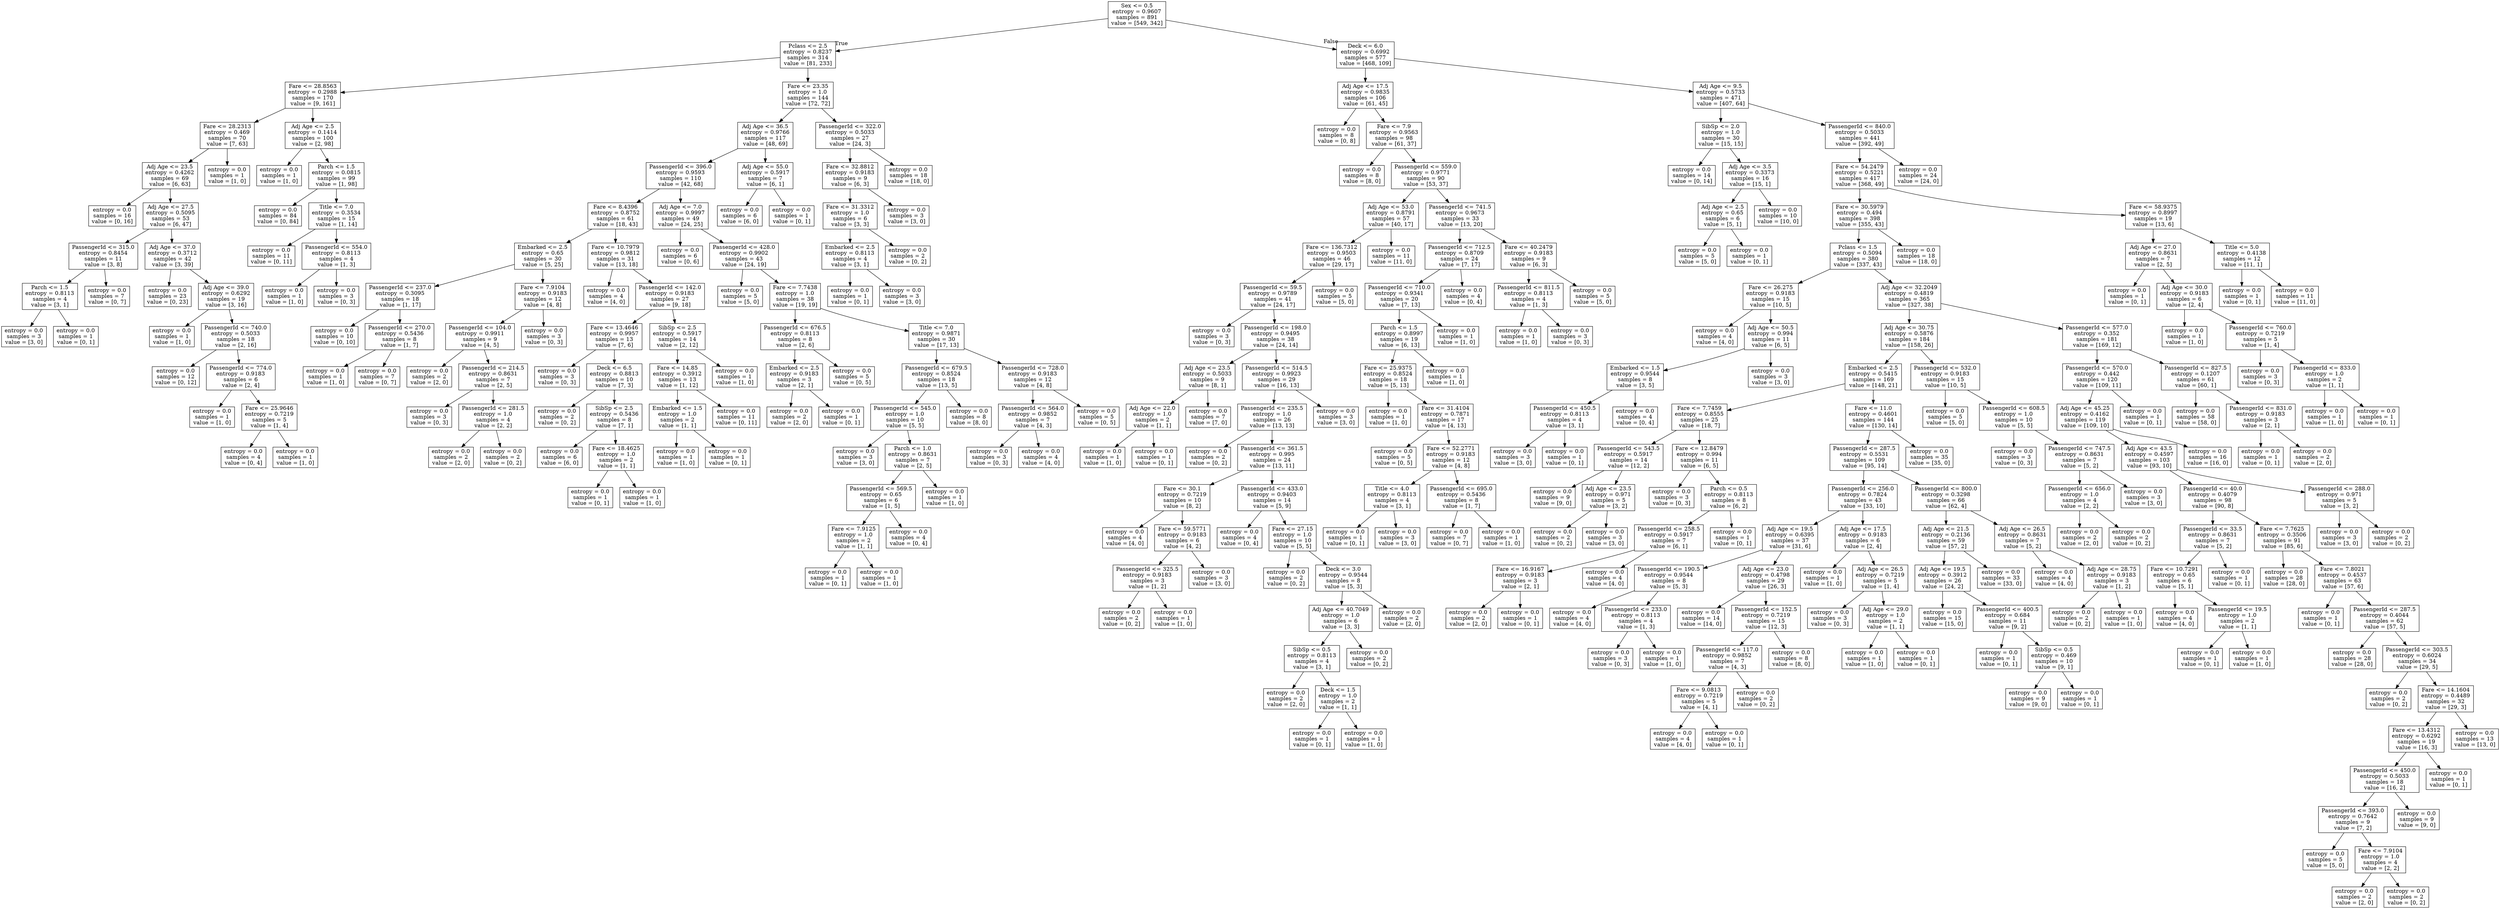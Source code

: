 digraph Tree {
node [shape=box] ;
0 [label="Sex <= 0.5\nentropy = 0.9607\nsamples = 891\nvalue = [549, 342]"] ;
1 [label="Pclass <= 2.5\nentropy = 0.8237\nsamples = 314\nvalue = [81, 233]"] ;
0 -> 1 [labeldistance=2.5, labelangle=45, headlabel="True"] ;
2 [label="Fare <= 28.8563\nentropy = 0.2988\nsamples = 170\nvalue = [9, 161]"] ;
1 -> 2 ;
3 [label="Fare <= 28.2313\nentropy = 0.469\nsamples = 70\nvalue = [7, 63]"] ;
2 -> 3 ;
4 [label="Adj Age <= 23.5\nentropy = 0.4262\nsamples = 69\nvalue = [6, 63]"] ;
3 -> 4 ;
5 [label="entropy = 0.0\nsamples = 16\nvalue = [0, 16]"] ;
4 -> 5 ;
6 [label="Adj Age <= 27.5\nentropy = 0.5095\nsamples = 53\nvalue = [6, 47]"] ;
4 -> 6 ;
7 [label="PassengerId <= 315.0\nentropy = 0.8454\nsamples = 11\nvalue = [3, 8]"] ;
6 -> 7 ;
8 [label="Parch <= 1.5\nentropy = 0.8113\nsamples = 4\nvalue = [3, 1]"] ;
7 -> 8 ;
9 [label="entropy = 0.0\nsamples = 3\nvalue = [3, 0]"] ;
8 -> 9 ;
10 [label="entropy = 0.0\nsamples = 1\nvalue = [0, 1]"] ;
8 -> 10 ;
11 [label="entropy = 0.0\nsamples = 7\nvalue = [0, 7]"] ;
7 -> 11 ;
12 [label="Adj Age <= 37.0\nentropy = 0.3712\nsamples = 42\nvalue = [3, 39]"] ;
6 -> 12 ;
13 [label="entropy = 0.0\nsamples = 23\nvalue = [0, 23]"] ;
12 -> 13 ;
14 [label="Adj Age <= 39.0\nentropy = 0.6292\nsamples = 19\nvalue = [3, 16]"] ;
12 -> 14 ;
15 [label="entropy = 0.0\nsamples = 1\nvalue = [1, 0]"] ;
14 -> 15 ;
16 [label="PassengerId <= 740.0\nentropy = 0.5033\nsamples = 18\nvalue = [2, 16]"] ;
14 -> 16 ;
17 [label="entropy = 0.0\nsamples = 12\nvalue = [0, 12]"] ;
16 -> 17 ;
18 [label="PassengerId <= 774.0\nentropy = 0.9183\nsamples = 6\nvalue = [2, 4]"] ;
16 -> 18 ;
19 [label="entropy = 0.0\nsamples = 1\nvalue = [1, 0]"] ;
18 -> 19 ;
20 [label="Fare <= 25.9646\nentropy = 0.7219\nsamples = 5\nvalue = [1, 4]"] ;
18 -> 20 ;
21 [label="entropy = 0.0\nsamples = 4\nvalue = [0, 4]"] ;
20 -> 21 ;
22 [label="entropy = 0.0\nsamples = 1\nvalue = [1, 0]"] ;
20 -> 22 ;
23 [label="entropy = 0.0\nsamples = 1\nvalue = [1, 0]"] ;
3 -> 23 ;
24 [label="Adj Age <= 2.5\nentropy = 0.1414\nsamples = 100\nvalue = [2, 98]"] ;
2 -> 24 ;
25 [label="entropy = 0.0\nsamples = 1\nvalue = [1, 0]"] ;
24 -> 25 ;
26 [label="Parch <= 1.5\nentropy = 0.0815\nsamples = 99\nvalue = [1, 98]"] ;
24 -> 26 ;
27 [label="entropy = 0.0\nsamples = 84\nvalue = [0, 84]"] ;
26 -> 27 ;
28 [label="Title <= 7.0\nentropy = 0.3534\nsamples = 15\nvalue = [1, 14]"] ;
26 -> 28 ;
29 [label="entropy = 0.0\nsamples = 11\nvalue = [0, 11]"] ;
28 -> 29 ;
30 [label="PassengerId <= 554.0\nentropy = 0.8113\nsamples = 4\nvalue = [1, 3]"] ;
28 -> 30 ;
31 [label="entropy = 0.0\nsamples = 1\nvalue = [1, 0]"] ;
30 -> 31 ;
32 [label="entropy = 0.0\nsamples = 3\nvalue = [0, 3]"] ;
30 -> 32 ;
33 [label="Fare <= 23.35\nentropy = 1.0\nsamples = 144\nvalue = [72, 72]"] ;
1 -> 33 ;
34 [label="Adj Age <= 36.5\nentropy = 0.9766\nsamples = 117\nvalue = [48, 69]"] ;
33 -> 34 ;
35 [label="PassengerId <= 396.0\nentropy = 0.9593\nsamples = 110\nvalue = [42, 68]"] ;
34 -> 35 ;
36 [label="Fare <= 8.4396\nentropy = 0.8752\nsamples = 61\nvalue = [18, 43]"] ;
35 -> 36 ;
37 [label="Embarked <= 2.5\nentropy = 0.65\nsamples = 30\nvalue = [5, 25]"] ;
36 -> 37 ;
38 [label="PassengerId <= 237.0\nentropy = 0.3095\nsamples = 18\nvalue = [1, 17]"] ;
37 -> 38 ;
39 [label="entropy = 0.0\nsamples = 10\nvalue = [0, 10]"] ;
38 -> 39 ;
40 [label="PassengerId <= 270.0\nentropy = 0.5436\nsamples = 8\nvalue = [1, 7]"] ;
38 -> 40 ;
41 [label="entropy = 0.0\nsamples = 1\nvalue = [1, 0]"] ;
40 -> 41 ;
42 [label="entropy = 0.0\nsamples = 7\nvalue = [0, 7]"] ;
40 -> 42 ;
43 [label="Fare <= 7.9104\nentropy = 0.9183\nsamples = 12\nvalue = [4, 8]"] ;
37 -> 43 ;
44 [label="PassengerId <= 104.0\nentropy = 0.9911\nsamples = 9\nvalue = [4, 5]"] ;
43 -> 44 ;
45 [label="entropy = 0.0\nsamples = 2\nvalue = [2, 0]"] ;
44 -> 45 ;
46 [label="PassengerId <= 214.5\nentropy = 0.8631\nsamples = 7\nvalue = [2, 5]"] ;
44 -> 46 ;
47 [label="entropy = 0.0\nsamples = 3\nvalue = [0, 3]"] ;
46 -> 47 ;
48 [label="PassengerId <= 281.5\nentropy = 1.0\nsamples = 4\nvalue = [2, 2]"] ;
46 -> 48 ;
49 [label="entropy = 0.0\nsamples = 2\nvalue = [2, 0]"] ;
48 -> 49 ;
50 [label="entropy = 0.0\nsamples = 2\nvalue = [0, 2]"] ;
48 -> 50 ;
51 [label="entropy = 0.0\nsamples = 3\nvalue = [0, 3]"] ;
43 -> 51 ;
52 [label="Fare <= 10.7979\nentropy = 0.9812\nsamples = 31\nvalue = [13, 18]"] ;
36 -> 52 ;
53 [label="entropy = 0.0\nsamples = 4\nvalue = [4, 0]"] ;
52 -> 53 ;
54 [label="PassengerId <= 142.0\nentropy = 0.9183\nsamples = 27\nvalue = [9, 18]"] ;
52 -> 54 ;
55 [label="Fare <= 13.4646\nentropy = 0.9957\nsamples = 13\nvalue = [7, 6]"] ;
54 -> 55 ;
56 [label="entropy = 0.0\nsamples = 3\nvalue = [0, 3]"] ;
55 -> 56 ;
57 [label="Deck <= 6.5\nentropy = 0.8813\nsamples = 10\nvalue = [7, 3]"] ;
55 -> 57 ;
58 [label="entropy = 0.0\nsamples = 2\nvalue = [0, 2]"] ;
57 -> 58 ;
59 [label="SibSp <= 2.5\nentropy = 0.5436\nsamples = 8\nvalue = [7, 1]"] ;
57 -> 59 ;
60 [label="entropy = 0.0\nsamples = 6\nvalue = [6, 0]"] ;
59 -> 60 ;
61 [label="Fare <= 18.4625\nentropy = 1.0\nsamples = 2\nvalue = [1, 1]"] ;
59 -> 61 ;
62 [label="entropy = 0.0\nsamples = 1\nvalue = [0, 1]"] ;
61 -> 62 ;
63 [label="entropy = 0.0\nsamples = 1\nvalue = [1, 0]"] ;
61 -> 63 ;
64 [label="SibSp <= 2.5\nentropy = 0.5917\nsamples = 14\nvalue = [2, 12]"] ;
54 -> 64 ;
65 [label="Fare <= 14.85\nentropy = 0.3912\nsamples = 13\nvalue = [1, 12]"] ;
64 -> 65 ;
66 [label="Embarked <= 1.5\nentropy = 1.0\nsamples = 2\nvalue = [1, 1]"] ;
65 -> 66 ;
67 [label="entropy = 0.0\nsamples = 1\nvalue = [1, 0]"] ;
66 -> 67 ;
68 [label="entropy = 0.0\nsamples = 1\nvalue = [0, 1]"] ;
66 -> 68 ;
69 [label="entropy = 0.0\nsamples = 11\nvalue = [0, 11]"] ;
65 -> 69 ;
70 [label="entropy = 0.0\nsamples = 1\nvalue = [1, 0]"] ;
64 -> 70 ;
71 [label="Adj Age <= 7.0\nentropy = 0.9997\nsamples = 49\nvalue = [24, 25]"] ;
35 -> 71 ;
72 [label="entropy = 0.0\nsamples = 6\nvalue = [0, 6]"] ;
71 -> 72 ;
73 [label="PassengerId <= 428.0\nentropy = 0.9902\nsamples = 43\nvalue = [24, 19]"] ;
71 -> 73 ;
74 [label="entropy = 0.0\nsamples = 5\nvalue = [5, 0]"] ;
73 -> 74 ;
75 [label="Fare <= 7.7438\nentropy = 1.0\nsamples = 38\nvalue = [19, 19]"] ;
73 -> 75 ;
76 [label="PassengerId <= 676.5\nentropy = 0.8113\nsamples = 8\nvalue = [2, 6]"] ;
75 -> 76 ;
77 [label="Embarked <= 2.5\nentropy = 0.9183\nsamples = 3\nvalue = [2, 1]"] ;
76 -> 77 ;
78 [label="entropy = 0.0\nsamples = 2\nvalue = [2, 0]"] ;
77 -> 78 ;
79 [label="entropy = 0.0\nsamples = 1\nvalue = [0, 1]"] ;
77 -> 79 ;
80 [label="entropy = 0.0\nsamples = 5\nvalue = [0, 5]"] ;
76 -> 80 ;
81 [label="Title <= 7.0\nentropy = 0.9871\nsamples = 30\nvalue = [17, 13]"] ;
75 -> 81 ;
82 [label="PassengerId <= 679.5\nentropy = 0.8524\nsamples = 18\nvalue = [13, 5]"] ;
81 -> 82 ;
83 [label="PassengerId <= 545.0\nentropy = 1.0\nsamples = 10\nvalue = [5, 5]"] ;
82 -> 83 ;
84 [label="entropy = 0.0\nsamples = 3\nvalue = [3, 0]"] ;
83 -> 84 ;
85 [label="Parch <= 1.0\nentropy = 0.8631\nsamples = 7\nvalue = [2, 5]"] ;
83 -> 85 ;
86 [label="PassengerId <= 569.5\nentropy = 0.65\nsamples = 6\nvalue = [1, 5]"] ;
85 -> 86 ;
87 [label="Fare <= 7.9125\nentropy = 1.0\nsamples = 2\nvalue = [1, 1]"] ;
86 -> 87 ;
88 [label="entropy = 0.0\nsamples = 1\nvalue = [0, 1]"] ;
87 -> 88 ;
89 [label="entropy = 0.0\nsamples = 1\nvalue = [1, 0]"] ;
87 -> 89 ;
90 [label="entropy = 0.0\nsamples = 4\nvalue = [0, 4]"] ;
86 -> 90 ;
91 [label="entropy = 0.0\nsamples = 1\nvalue = [1, 0]"] ;
85 -> 91 ;
92 [label="entropy = 0.0\nsamples = 8\nvalue = [8, 0]"] ;
82 -> 92 ;
93 [label="PassengerId <= 728.0\nentropy = 0.9183\nsamples = 12\nvalue = [4, 8]"] ;
81 -> 93 ;
94 [label="PassengerId <= 564.0\nentropy = 0.9852\nsamples = 7\nvalue = [4, 3]"] ;
93 -> 94 ;
95 [label="entropy = 0.0\nsamples = 3\nvalue = [0, 3]"] ;
94 -> 95 ;
96 [label="entropy = 0.0\nsamples = 4\nvalue = [4, 0]"] ;
94 -> 96 ;
97 [label="entropy = 0.0\nsamples = 5\nvalue = [0, 5]"] ;
93 -> 97 ;
98 [label="Adj Age <= 55.0\nentropy = 0.5917\nsamples = 7\nvalue = [6, 1]"] ;
34 -> 98 ;
99 [label="entropy = 0.0\nsamples = 6\nvalue = [6, 0]"] ;
98 -> 99 ;
100 [label="entropy = 0.0\nsamples = 1\nvalue = [0, 1]"] ;
98 -> 100 ;
101 [label="PassengerId <= 322.0\nentropy = 0.5033\nsamples = 27\nvalue = [24, 3]"] ;
33 -> 101 ;
102 [label="Fare <= 32.8812\nentropy = 0.9183\nsamples = 9\nvalue = [6, 3]"] ;
101 -> 102 ;
103 [label="Fare <= 31.3312\nentropy = 1.0\nsamples = 6\nvalue = [3, 3]"] ;
102 -> 103 ;
104 [label="Embarked <= 2.5\nentropy = 0.8113\nsamples = 4\nvalue = [3, 1]"] ;
103 -> 104 ;
105 [label="entropy = 0.0\nsamples = 1\nvalue = [0, 1]"] ;
104 -> 105 ;
106 [label="entropy = 0.0\nsamples = 3\nvalue = [3, 0]"] ;
104 -> 106 ;
107 [label="entropy = 0.0\nsamples = 2\nvalue = [0, 2]"] ;
103 -> 107 ;
108 [label="entropy = 0.0\nsamples = 3\nvalue = [3, 0]"] ;
102 -> 108 ;
109 [label="entropy = 0.0\nsamples = 18\nvalue = [18, 0]"] ;
101 -> 109 ;
110 [label="Deck <= 6.0\nentropy = 0.6992\nsamples = 577\nvalue = [468, 109]"] ;
0 -> 110 [labeldistance=2.5, labelangle=-45, headlabel="False"] ;
111 [label="Adj Age <= 17.5\nentropy = 0.9835\nsamples = 106\nvalue = [61, 45]"] ;
110 -> 111 ;
112 [label="entropy = 0.0\nsamples = 8\nvalue = [0, 8]"] ;
111 -> 112 ;
113 [label="Fare <= 7.9\nentropy = 0.9563\nsamples = 98\nvalue = [61, 37]"] ;
111 -> 113 ;
114 [label="entropy = 0.0\nsamples = 8\nvalue = [8, 0]"] ;
113 -> 114 ;
115 [label="PassengerId <= 559.0\nentropy = 0.9771\nsamples = 90\nvalue = [53, 37]"] ;
113 -> 115 ;
116 [label="Adj Age <= 53.0\nentropy = 0.8791\nsamples = 57\nvalue = [40, 17]"] ;
115 -> 116 ;
117 [label="Fare <= 136.7312\nentropy = 0.9503\nsamples = 46\nvalue = [29, 17]"] ;
116 -> 117 ;
118 [label="PassengerId <= 59.5\nentropy = 0.9789\nsamples = 41\nvalue = [24, 17]"] ;
117 -> 118 ;
119 [label="entropy = 0.0\nsamples = 3\nvalue = [0, 3]"] ;
118 -> 119 ;
120 [label="PassengerId <= 198.0\nentropy = 0.9495\nsamples = 38\nvalue = [24, 14]"] ;
118 -> 120 ;
121 [label="Adj Age <= 23.5\nentropy = 0.5033\nsamples = 9\nvalue = [8, 1]"] ;
120 -> 121 ;
122 [label="Adj Age <= 22.0\nentropy = 1.0\nsamples = 2\nvalue = [1, 1]"] ;
121 -> 122 ;
123 [label="entropy = 0.0\nsamples = 1\nvalue = [1, 0]"] ;
122 -> 123 ;
124 [label="entropy = 0.0\nsamples = 1\nvalue = [0, 1]"] ;
122 -> 124 ;
125 [label="entropy = 0.0\nsamples = 7\nvalue = [7, 0]"] ;
121 -> 125 ;
126 [label="PassengerId <= 514.5\nentropy = 0.9923\nsamples = 29\nvalue = [16, 13]"] ;
120 -> 126 ;
127 [label="PassengerId <= 235.5\nentropy = 1.0\nsamples = 26\nvalue = [13, 13]"] ;
126 -> 127 ;
128 [label="entropy = 0.0\nsamples = 2\nvalue = [0, 2]"] ;
127 -> 128 ;
129 [label="PassengerId <= 361.5\nentropy = 0.995\nsamples = 24\nvalue = [13, 11]"] ;
127 -> 129 ;
130 [label="Fare <= 30.1\nentropy = 0.7219\nsamples = 10\nvalue = [8, 2]"] ;
129 -> 130 ;
131 [label="entropy = 0.0\nsamples = 4\nvalue = [4, 0]"] ;
130 -> 131 ;
132 [label="Fare <= 59.5771\nentropy = 0.9183\nsamples = 6\nvalue = [4, 2]"] ;
130 -> 132 ;
133 [label="PassengerId <= 325.5\nentropy = 0.9183\nsamples = 3\nvalue = [1, 2]"] ;
132 -> 133 ;
134 [label="entropy = 0.0\nsamples = 2\nvalue = [0, 2]"] ;
133 -> 134 ;
135 [label="entropy = 0.0\nsamples = 1\nvalue = [1, 0]"] ;
133 -> 135 ;
136 [label="entropy = 0.0\nsamples = 3\nvalue = [3, 0]"] ;
132 -> 136 ;
137 [label="PassengerId <= 433.0\nentropy = 0.9403\nsamples = 14\nvalue = [5, 9]"] ;
129 -> 137 ;
138 [label="entropy = 0.0\nsamples = 4\nvalue = [0, 4]"] ;
137 -> 138 ;
139 [label="Fare <= 27.15\nentropy = 1.0\nsamples = 10\nvalue = [5, 5]"] ;
137 -> 139 ;
140 [label="entropy = 0.0\nsamples = 2\nvalue = [0, 2]"] ;
139 -> 140 ;
141 [label="Deck <= 3.0\nentropy = 0.9544\nsamples = 8\nvalue = [5, 3]"] ;
139 -> 141 ;
142 [label="Adj Age <= 40.7049\nentropy = 1.0\nsamples = 6\nvalue = [3, 3]"] ;
141 -> 142 ;
143 [label="SibSp <= 0.5\nentropy = 0.8113\nsamples = 4\nvalue = [3, 1]"] ;
142 -> 143 ;
144 [label="entropy = 0.0\nsamples = 2\nvalue = [2, 0]"] ;
143 -> 144 ;
145 [label="Deck <= 1.5\nentropy = 1.0\nsamples = 2\nvalue = [1, 1]"] ;
143 -> 145 ;
146 [label="entropy = 0.0\nsamples = 1\nvalue = [0, 1]"] ;
145 -> 146 ;
147 [label="entropy = 0.0\nsamples = 1\nvalue = [1, 0]"] ;
145 -> 147 ;
148 [label="entropy = 0.0\nsamples = 2\nvalue = [0, 2]"] ;
142 -> 148 ;
149 [label="entropy = 0.0\nsamples = 2\nvalue = [2, 0]"] ;
141 -> 149 ;
150 [label="entropy = 0.0\nsamples = 3\nvalue = [3, 0]"] ;
126 -> 150 ;
151 [label="entropy = 0.0\nsamples = 5\nvalue = [5, 0]"] ;
117 -> 151 ;
152 [label="entropy = 0.0\nsamples = 11\nvalue = [11, 0]"] ;
116 -> 152 ;
153 [label="PassengerId <= 741.5\nentropy = 0.9673\nsamples = 33\nvalue = [13, 20]"] ;
115 -> 153 ;
154 [label="PassengerId <= 712.5\nentropy = 0.8709\nsamples = 24\nvalue = [7, 17]"] ;
153 -> 154 ;
155 [label="PassengerId <= 710.0\nentropy = 0.9341\nsamples = 20\nvalue = [7, 13]"] ;
154 -> 155 ;
156 [label="Parch <= 1.5\nentropy = 0.8997\nsamples = 19\nvalue = [6, 13]"] ;
155 -> 156 ;
157 [label="Fare <= 25.9375\nentropy = 0.8524\nsamples = 18\nvalue = [5, 13]"] ;
156 -> 157 ;
158 [label="entropy = 0.0\nsamples = 1\nvalue = [1, 0]"] ;
157 -> 158 ;
159 [label="Fare <= 31.4104\nentropy = 0.7871\nsamples = 17\nvalue = [4, 13]"] ;
157 -> 159 ;
160 [label="entropy = 0.0\nsamples = 5\nvalue = [0, 5]"] ;
159 -> 160 ;
161 [label="Fare <= 52.2771\nentropy = 0.9183\nsamples = 12\nvalue = [4, 8]"] ;
159 -> 161 ;
162 [label="Title <= 4.0\nentropy = 0.8113\nsamples = 4\nvalue = [3, 1]"] ;
161 -> 162 ;
163 [label="entropy = 0.0\nsamples = 1\nvalue = [0, 1]"] ;
162 -> 163 ;
164 [label="entropy = 0.0\nsamples = 3\nvalue = [3, 0]"] ;
162 -> 164 ;
165 [label="PassengerId <= 695.0\nentropy = 0.5436\nsamples = 8\nvalue = [1, 7]"] ;
161 -> 165 ;
166 [label="entropy = 0.0\nsamples = 7\nvalue = [0, 7]"] ;
165 -> 166 ;
167 [label="entropy = 0.0\nsamples = 1\nvalue = [1, 0]"] ;
165 -> 167 ;
168 [label="entropy = 0.0\nsamples = 1\nvalue = [1, 0]"] ;
156 -> 168 ;
169 [label="entropy = 0.0\nsamples = 1\nvalue = [1, 0]"] ;
155 -> 169 ;
170 [label="entropy = 0.0\nsamples = 4\nvalue = [0, 4]"] ;
154 -> 170 ;
171 [label="Fare <= 40.2479\nentropy = 0.9183\nsamples = 9\nvalue = [6, 3]"] ;
153 -> 171 ;
172 [label="PassengerId <= 811.5\nentropy = 0.8113\nsamples = 4\nvalue = [1, 3]"] ;
171 -> 172 ;
173 [label="entropy = 0.0\nsamples = 1\nvalue = [1, 0]"] ;
172 -> 173 ;
174 [label="entropy = 0.0\nsamples = 3\nvalue = [0, 3]"] ;
172 -> 174 ;
175 [label="entropy = 0.0\nsamples = 5\nvalue = [5, 0]"] ;
171 -> 175 ;
176 [label="Adj Age <= 9.5\nentropy = 0.5733\nsamples = 471\nvalue = [407, 64]"] ;
110 -> 176 ;
177 [label="SibSp <= 2.0\nentropy = 1.0\nsamples = 30\nvalue = [15, 15]"] ;
176 -> 177 ;
178 [label="entropy = 0.0\nsamples = 14\nvalue = [0, 14]"] ;
177 -> 178 ;
179 [label="Adj Age <= 3.5\nentropy = 0.3373\nsamples = 16\nvalue = [15, 1]"] ;
177 -> 179 ;
180 [label="Adj Age <= 2.5\nentropy = 0.65\nsamples = 6\nvalue = [5, 1]"] ;
179 -> 180 ;
181 [label="entropy = 0.0\nsamples = 5\nvalue = [5, 0]"] ;
180 -> 181 ;
182 [label="entropy = 0.0\nsamples = 1\nvalue = [0, 1]"] ;
180 -> 182 ;
183 [label="entropy = 0.0\nsamples = 10\nvalue = [10, 0]"] ;
179 -> 183 ;
184 [label="PassengerId <= 840.0\nentropy = 0.5033\nsamples = 441\nvalue = [392, 49]"] ;
176 -> 184 ;
185 [label="Fare <= 54.2479\nentropy = 0.5221\nsamples = 417\nvalue = [368, 49]"] ;
184 -> 185 ;
186 [label="Fare <= 30.5979\nentropy = 0.494\nsamples = 398\nvalue = [355, 43]"] ;
185 -> 186 ;
187 [label="Pclass <= 1.5\nentropy = 0.5094\nsamples = 380\nvalue = [337, 43]"] ;
186 -> 187 ;
188 [label="Fare <= 26.275\nentropy = 0.9183\nsamples = 15\nvalue = [10, 5]"] ;
187 -> 188 ;
189 [label="entropy = 0.0\nsamples = 4\nvalue = [4, 0]"] ;
188 -> 189 ;
190 [label="Adj Age <= 50.5\nentropy = 0.994\nsamples = 11\nvalue = [6, 5]"] ;
188 -> 190 ;
191 [label="Embarked <= 1.5\nentropy = 0.9544\nsamples = 8\nvalue = [3, 5]"] ;
190 -> 191 ;
192 [label="PassengerId <= 450.5\nentropy = 0.8113\nsamples = 4\nvalue = [3, 1]"] ;
191 -> 192 ;
193 [label="entropy = 0.0\nsamples = 3\nvalue = [3, 0]"] ;
192 -> 193 ;
194 [label="entropy = 0.0\nsamples = 1\nvalue = [0, 1]"] ;
192 -> 194 ;
195 [label="entropy = 0.0\nsamples = 4\nvalue = [0, 4]"] ;
191 -> 195 ;
196 [label="entropy = 0.0\nsamples = 3\nvalue = [3, 0]"] ;
190 -> 196 ;
197 [label="Adj Age <= 32.2049\nentropy = 0.4819\nsamples = 365\nvalue = [327, 38]"] ;
187 -> 197 ;
198 [label="Adj Age <= 30.75\nentropy = 0.5876\nsamples = 184\nvalue = [158, 26]"] ;
197 -> 198 ;
199 [label="Embarked <= 2.5\nentropy = 0.5415\nsamples = 169\nvalue = [148, 21]"] ;
198 -> 199 ;
200 [label="Fare <= 7.7459\nentropy = 0.8555\nsamples = 25\nvalue = [18, 7]"] ;
199 -> 200 ;
201 [label="PassengerId <= 543.5\nentropy = 0.5917\nsamples = 14\nvalue = [12, 2]"] ;
200 -> 201 ;
202 [label="entropy = 0.0\nsamples = 9\nvalue = [9, 0]"] ;
201 -> 202 ;
203 [label="Adj Age <= 23.5\nentropy = 0.971\nsamples = 5\nvalue = [3, 2]"] ;
201 -> 203 ;
204 [label="entropy = 0.0\nsamples = 2\nvalue = [0, 2]"] ;
203 -> 204 ;
205 [label="entropy = 0.0\nsamples = 3\nvalue = [3, 0]"] ;
203 -> 205 ;
206 [label="Fare <= 12.8479\nentropy = 0.994\nsamples = 11\nvalue = [6, 5]"] ;
200 -> 206 ;
207 [label="entropy = 0.0\nsamples = 3\nvalue = [0, 3]"] ;
206 -> 207 ;
208 [label="Parch <= 0.5\nentropy = 0.8113\nsamples = 8\nvalue = [6, 2]"] ;
206 -> 208 ;
209 [label="PassengerId <= 258.5\nentropy = 0.5917\nsamples = 7\nvalue = [6, 1]"] ;
208 -> 209 ;
210 [label="Fare <= 16.9167\nentropy = 0.9183\nsamples = 3\nvalue = [2, 1]"] ;
209 -> 210 ;
211 [label="entropy = 0.0\nsamples = 2\nvalue = [2, 0]"] ;
210 -> 211 ;
212 [label="entropy = 0.0\nsamples = 1\nvalue = [0, 1]"] ;
210 -> 212 ;
213 [label="entropy = 0.0\nsamples = 4\nvalue = [4, 0]"] ;
209 -> 213 ;
214 [label="entropy = 0.0\nsamples = 1\nvalue = [0, 1]"] ;
208 -> 214 ;
215 [label="Fare <= 11.0\nentropy = 0.4601\nsamples = 144\nvalue = [130, 14]"] ;
199 -> 215 ;
216 [label="PassengerId <= 287.5\nentropy = 0.5531\nsamples = 109\nvalue = [95, 14]"] ;
215 -> 216 ;
217 [label="PassengerId <= 256.0\nentropy = 0.7824\nsamples = 43\nvalue = [33, 10]"] ;
216 -> 217 ;
218 [label="Adj Age <= 19.5\nentropy = 0.6395\nsamples = 37\nvalue = [31, 6]"] ;
217 -> 218 ;
219 [label="PassengerId <= 190.5\nentropy = 0.9544\nsamples = 8\nvalue = [5, 3]"] ;
218 -> 219 ;
220 [label="entropy = 0.0\nsamples = 4\nvalue = [4, 0]"] ;
219 -> 220 ;
221 [label="PassengerId <= 233.0\nentropy = 0.8113\nsamples = 4\nvalue = [1, 3]"] ;
219 -> 221 ;
222 [label="entropy = 0.0\nsamples = 3\nvalue = [0, 3]"] ;
221 -> 222 ;
223 [label="entropy = 0.0\nsamples = 1\nvalue = [1, 0]"] ;
221 -> 223 ;
224 [label="Adj Age <= 23.0\nentropy = 0.4798\nsamples = 29\nvalue = [26, 3]"] ;
218 -> 224 ;
225 [label="entropy = 0.0\nsamples = 14\nvalue = [14, 0]"] ;
224 -> 225 ;
226 [label="PassengerId <= 152.5\nentropy = 0.7219\nsamples = 15\nvalue = [12, 3]"] ;
224 -> 226 ;
227 [label="PassengerId <= 117.0\nentropy = 0.9852\nsamples = 7\nvalue = [4, 3]"] ;
226 -> 227 ;
228 [label="Fare <= 9.0813\nentropy = 0.7219\nsamples = 5\nvalue = [4, 1]"] ;
227 -> 228 ;
229 [label="entropy = 0.0\nsamples = 4\nvalue = [4, 0]"] ;
228 -> 229 ;
230 [label="entropy = 0.0\nsamples = 1\nvalue = [0, 1]"] ;
228 -> 230 ;
231 [label="entropy = 0.0\nsamples = 2\nvalue = [0, 2]"] ;
227 -> 231 ;
232 [label="entropy = 0.0\nsamples = 8\nvalue = [8, 0]"] ;
226 -> 232 ;
233 [label="Adj Age <= 17.5\nentropy = 0.9183\nsamples = 6\nvalue = [2, 4]"] ;
217 -> 233 ;
234 [label="entropy = 0.0\nsamples = 1\nvalue = [1, 0]"] ;
233 -> 234 ;
235 [label="Adj Age <= 26.5\nentropy = 0.7219\nsamples = 5\nvalue = [1, 4]"] ;
233 -> 235 ;
236 [label="entropy = 0.0\nsamples = 3\nvalue = [0, 3]"] ;
235 -> 236 ;
237 [label="Adj Age <= 29.0\nentropy = 1.0\nsamples = 2\nvalue = [1, 1]"] ;
235 -> 237 ;
238 [label="entropy = 0.0\nsamples = 1\nvalue = [1, 0]"] ;
237 -> 238 ;
239 [label="entropy = 0.0\nsamples = 1\nvalue = [0, 1]"] ;
237 -> 239 ;
240 [label="PassengerId <= 800.0\nentropy = 0.3298\nsamples = 66\nvalue = [62, 4]"] ;
216 -> 240 ;
241 [label="Adj Age <= 21.5\nentropy = 0.2136\nsamples = 59\nvalue = [57, 2]"] ;
240 -> 241 ;
242 [label="Adj Age <= 19.5\nentropy = 0.3912\nsamples = 26\nvalue = [24, 2]"] ;
241 -> 242 ;
243 [label="entropy = 0.0\nsamples = 15\nvalue = [15, 0]"] ;
242 -> 243 ;
244 [label="PassengerId <= 400.5\nentropy = 0.684\nsamples = 11\nvalue = [9, 2]"] ;
242 -> 244 ;
245 [label="entropy = 0.0\nsamples = 1\nvalue = [0, 1]"] ;
244 -> 245 ;
246 [label="SibSp <= 0.5\nentropy = 0.469\nsamples = 10\nvalue = [9, 1]"] ;
244 -> 246 ;
247 [label="entropy = 0.0\nsamples = 9\nvalue = [9, 0]"] ;
246 -> 247 ;
248 [label="entropy = 0.0\nsamples = 1\nvalue = [0, 1]"] ;
246 -> 248 ;
249 [label="entropy = 0.0\nsamples = 33\nvalue = [33, 0]"] ;
241 -> 249 ;
250 [label="Adj Age <= 26.5\nentropy = 0.8631\nsamples = 7\nvalue = [5, 2]"] ;
240 -> 250 ;
251 [label="entropy = 0.0\nsamples = 4\nvalue = [4, 0]"] ;
250 -> 251 ;
252 [label="Adj Age <= 28.75\nentropy = 0.9183\nsamples = 3\nvalue = [1, 2]"] ;
250 -> 252 ;
253 [label="entropy = 0.0\nsamples = 2\nvalue = [0, 2]"] ;
252 -> 253 ;
254 [label="entropy = 0.0\nsamples = 1\nvalue = [1, 0]"] ;
252 -> 254 ;
255 [label="entropy = 0.0\nsamples = 35\nvalue = [35, 0]"] ;
215 -> 255 ;
256 [label="PassengerId <= 532.0\nentropy = 0.9183\nsamples = 15\nvalue = [10, 5]"] ;
198 -> 256 ;
257 [label="entropy = 0.0\nsamples = 5\nvalue = [5, 0]"] ;
256 -> 257 ;
258 [label="PassengerId <= 608.5\nentropy = 1.0\nsamples = 10\nvalue = [5, 5]"] ;
256 -> 258 ;
259 [label="entropy = 0.0\nsamples = 3\nvalue = [0, 3]"] ;
258 -> 259 ;
260 [label="PassengerId <= 747.5\nentropy = 0.8631\nsamples = 7\nvalue = [5, 2]"] ;
258 -> 260 ;
261 [label="PassengerId <= 656.0\nentropy = 1.0\nsamples = 4\nvalue = [2, 2]"] ;
260 -> 261 ;
262 [label="entropy = 0.0\nsamples = 2\nvalue = [2, 0]"] ;
261 -> 262 ;
263 [label="entropy = 0.0\nsamples = 2\nvalue = [0, 2]"] ;
261 -> 263 ;
264 [label="entropy = 0.0\nsamples = 3\nvalue = [3, 0]"] ;
260 -> 264 ;
265 [label="PassengerId <= 577.0\nentropy = 0.352\nsamples = 181\nvalue = [169, 12]"] ;
197 -> 265 ;
266 [label="PassengerId <= 570.0\nentropy = 0.442\nsamples = 120\nvalue = [109, 11]"] ;
265 -> 266 ;
267 [label="Adj Age <= 45.25\nentropy = 0.4162\nsamples = 119\nvalue = [109, 10]"] ;
266 -> 267 ;
268 [label="Adj Age <= 43.5\nentropy = 0.4597\nsamples = 103\nvalue = [93, 10]"] ;
267 -> 268 ;
269 [label="PassengerId <= 40.0\nentropy = 0.4079\nsamples = 98\nvalue = [90, 8]"] ;
268 -> 269 ;
270 [label="PassengerId <= 33.5\nentropy = 0.8631\nsamples = 7\nvalue = [5, 2]"] ;
269 -> 270 ;
271 [label="Fare <= 10.7291\nentropy = 0.65\nsamples = 6\nvalue = [5, 1]"] ;
270 -> 271 ;
272 [label="entropy = 0.0\nsamples = 4\nvalue = [4, 0]"] ;
271 -> 272 ;
273 [label="PassengerId <= 19.5\nentropy = 1.0\nsamples = 2\nvalue = [1, 1]"] ;
271 -> 273 ;
274 [label="entropy = 0.0\nsamples = 1\nvalue = [0, 1]"] ;
273 -> 274 ;
275 [label="entropy = 0.0\nsamples = 1\nvalue = [1, 0]"] ;
273 -> 275 ;
276 [label="entropy = 0.0\nsamples = 1\nvalue = [0, 1]"] ;
270 -> 276 ;
277 [label="Fare <= 7.7625\nentropy = 0.3506\nsamples = 91\nvalue = [85, 6]"] ;
269 -> 277 ;
278 [label="entropy = 0.0\nsamples = 28\nvalue = [28, 0]"] ;
277 -> 278 ;
279 [label="Fare <= 7.8021\nentropy = 0.4537\nsamples = 63\nvalue = [57, 6]"] ;
277 -> 279 ;
280 [label="entropy = 0.0\nsamples = 1\nvalue = [0, 1]"] ;
279 -> 280 ;
281 [label="PassengerId <= 287.5\nentropy = 0.4044\nsamples = 62\nvalue = [57, 5]"] ;
279 -> 281 ;
282 [label="entropy = 0.0\nsamples = 28\nvalue = [28, 0]"] ;
281 -> 282 ;
283 [label="PassengerId <= 303.5\nentropy = 0.6024\nsamples = 34\nvalue = [29, 5]"] ;
281 -> 283 ;
284 [label="entropy = 0.0\nsamples = 2\nvalue = [0, 2]"] ;
283 -> 284 ;
285 [label="Fare <= 14.1604\nentropy = 0.4489\nsamples = 32\nvalue = [29, 3]"] ;
283 -> 285 ;
286 [label="Fare <= 13.4312\nentropy = 0.6292\nsamples = 19\nvalue = [16, 3]"] ;
285 -> 286 ;
287 [label="PassengerId <= 450.0\nentropy = 0.5033\nsamples = 18\nvalue = [16, 2]"] ;
286 -> 287 ;
288 [label="PassengerId <= 393.0\nentropy = 0.7642\nsamples = 9\nvalue = [7, 2]"] ;
287 -> 288 ;
289 [label="entropy = 0.0\nsamples = 5\nvalue = [5, 0]"] ;
288 -> 289 ;
290 [label="Fare <= 7.9104\nentropy = 1.0\nsamples = 4\nvalue = [2, 2]"] ;
288 -> 290 ;
291 [label="entropy = 0.0\nsamples = 2\nvalue = [2, 0]"] ;
290 -> 291 ;
292 [label="entropy = 0.0\nsamples = 2\nvalue = [0, 2]"] ;
290 -> 292 ;
293 [label="entropy = 0.0\nsamples = 9\nvalue = [9, 0]"] ;
287 -> 293 ;
294 [label="entropy = 0.0\nsamples = 1\nvalue = [0, 1]"] ;
286 -> 294 ;
295 [label="entropy = 0.0\nsamples = 13\nvalue = [13, 0]"] ;
285 -> 295 ;
296 [label="PassengerId <= 288.0\nentropy = 0.971\nsamples = 5\nvalue = [3, 2]"] ;
268 -> 296 ;
297 [label="entropy = 0.0\nsamples = 3\nvalue = [3, 0]"] ;
296 -> 297 ;
298 [label="entropy = 0.0\nsamples = 2\nvalue = [0, 2]"] ;
296 -> 298 ;
299 [label="entropy = 0.0\nsamples = 16\nvalue = [16, 0]"] ;
267 -> 299 ;
300 [label="entropy = 0.0\nsamples = 1\nvalue = [0, 1]"] ;
266 -> 300 ;
301 [label="PassengerId <= 827.5\nentropy = 0.1207\nsamples = 61\nvalue = [60, 1]"] ;
265 -> 301 ;
302 [label="entropy = 0.0\nsamples = 58\nvalue = [58, 0]"] ;
301 -> 302 ;
303 [label="PassengerId <= 831.0\nentropy = 0.9183\nsamples = 3\nvalue = [2, 1]"] ;
301 -> 303 ;
304 [label="entropy = 0.0\nsamples = 1\nvalue = [0, 1]"] ;
303 -> 304 ;
305 [label="entropy = 0.0\nsamples = 2\nvalue = [2, 0]"] ;
303 -> 305 ;
306 [label="entropy = 0.0\nsamples = 18\nvalue = [18, 0]"] ;
186 -> 306 ;
307 [label="Fare <= 58.9375\nentropy = 0.8997\nsamples = 19\nvalue = [13, 6]"] ;
185 -> 307 ;
308 [label="Adj Age <= 27.0\nentropy = 0.8631\nsamples = 7\nvalue = [2, 5]"] ;
307 -> 308 ;
309 [label="entropy = 0.0\nsamples = 1\nvalue = [0, 1]"] ;
308 -> 309 ;
310 [label="Adj Age <= 30.0\nentropy = 0.9183\nsamples = 6\nvalue = [2, 4]"] ;
308 -> 310 ;
311 [label="entropy = 0.0\nsamples = 1\nvalue = [1, 0]"] ;
310 -> 311 ;
312 [label="PassengerId <= 760.0\nentropy = 0.7219\nsamples = 5\nvalue = [1, 4]"] ;
310 -> 312 ;
313 [label="entropy = 0.0\nsamples = 3\nvalue = [0, 3]"] ;
312 -> 313 ;
314 [label="PassengerId <= 833.0\nentropy = 1.0\nsamples = 2\nvalue = [1, 1]"] ;
312 -> 314 ;
315 [label="entropy = 0.0\nsamples = 1\nvalue = [1, 0]"] ;
314 -> 315 ;
316 [label="entropy = 0.0\nsamples = 1\nvalue = [0, 1]"] ;
314 -> 316 ;
317 [label="Title <= 5.0\nentropy = 0.4138\nsamples = 12\nvalue = [11, 1]"] ;
307 -> 317 ;
318 [label="entropy = 0.0\nsamples = 1\nvalue = [0, 1]"] ;
317 -> 318 ;
319 [label="entropy = 0.0\nsamples = 11\nvalue = [11, 0]"] ;
317 -> 319 ;
320 [label="entropy = 0.0\nsamples = 24\nvalue = [24, 0]"] ;
184 -> 320 ;
}